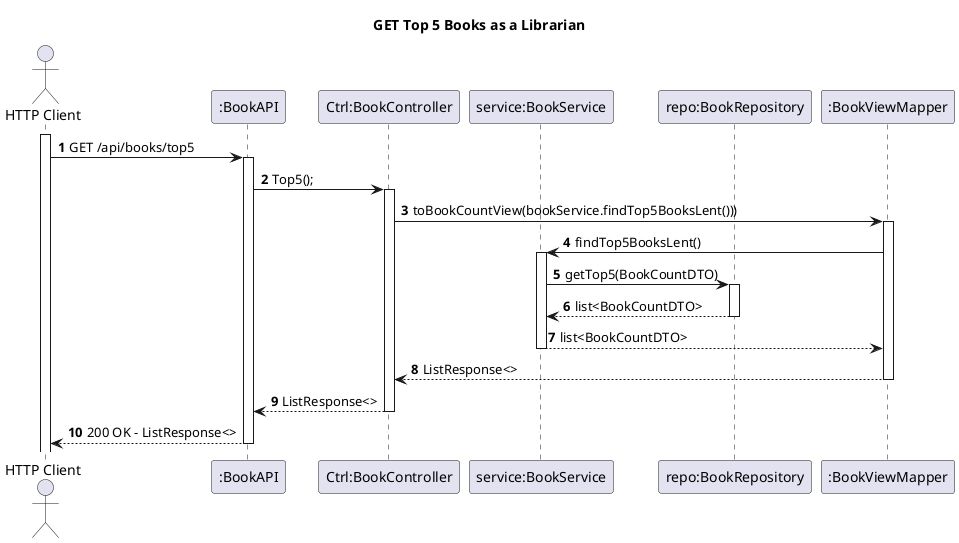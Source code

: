 @startuml
'https://plantuml.com/sequence-diagram
autoactivate on
autonumber

title GET Top 5 Books as a Librarian

actor "HTTP Client" as User
participant ":BookAPI" as Rest
participant "Ctrl:BookController" as Ctrl
participant "service:BookService" as Service
participant "repo:BookRepository" as Repo
participant ":BookViewMapper" as Mapper


activate User

User -> Rest: GET /api/books/top5

Rest -> Ctrl: Top5();


Ctrl -> Mapper: toBookCountView(bookService.findTop5BooksLent()))
Mapper -> Service: findTop5BooksLent()
Service -> Repo: getTop5(BookCountDTO)
Repo --> Service: list<BookCountDTO>
Service --> Mapper: list<BookCountDTO>
Mapper --> Ctrl: ListResponse<>
Ctrl --> Rest: ListResponse<>
Rest --> User: 200 OK - ListResponse<>

@enduml
